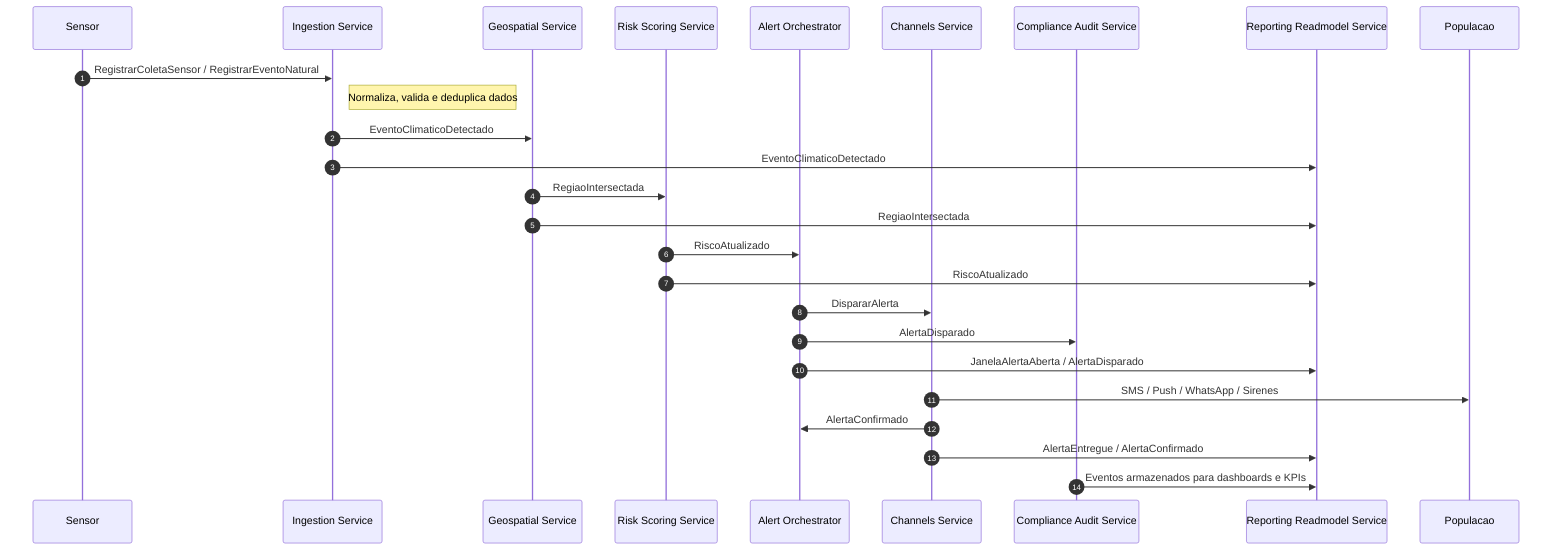 sequenceDiagram
    autonumber
    participant Sensor
    participant Ingestion as Ingestion Service
    participant Geospatial as Geospatial Service
    participant RiskScoring as Risk Scoring Service
    participant Orchestrator as Alert Orchestrator
    participant Channels as Channels Service
    participant Audit as Compliance Audit Service
    participant Reporting as Reporting Readmodel Service

    %% 1. Sensor envia dados
    Sensor->>Ingestion: RegistrarColetaSensor / RegistrarEventoNatural
    Note right of Ingestion: Normaliza, valida e deduplica dados
    Ingestion->>Geospatial: EventoClimaticoDetectado
    Ingestion->>Reporting: EventoClimaticoDetectado
       
    %% 2. Geospatial calcula zonas de risco
    Geospatial->>RiskScoring: RegiaoIntersectada
    Geospatial->>Reporting: RegiaoIntersectada
    
    %% 3. Risk Scoring calcula score
    RiskScoring->>Orchestrator: RiscoAtualizado
    RiskScoring->>Reporting: RiscoAtualizado
    
    %% 4. Orquestrador avalia políticas e dispara alertas
    Orchestrator->>Channels: DispararAlerta
    Orchestrator->>Audit: AlertaDisparado
    Orchestrator->>Reporting: JanelaAlertaAberta / AlertaDisparado
    
    %% 5. Channels envia alertas
    Channels->>Populacao: SMS / Push / WhatsApp / Sirenes
    Channels->>Orchestrator: AlertaConfirmado
    Channels->>Reporting: AlertaEntregue / AlertaConfirmado
    
    %% 6. Audit registra eventos críticos
    Audit->>Reporting: Eventos armazenados para dashboards e KPIs